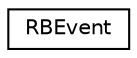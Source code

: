 digraph "Graphical Class Hierarchy"
{
 // LATEX_PDF_SIZE
  edge [fontname="Helvetica",fontsize="10",labelfontname="Helvetica",labelfontsize="10"];
  node [fontname="Helvetica",fontsize="10",shape=record];
  rankdir="LR";
  Node0 [label="RBEvent",height=0.2,width=0.4,color="black", fillcolor="white", style="filled",URL="$structRBEvent.html",tooltip=" "];
}
